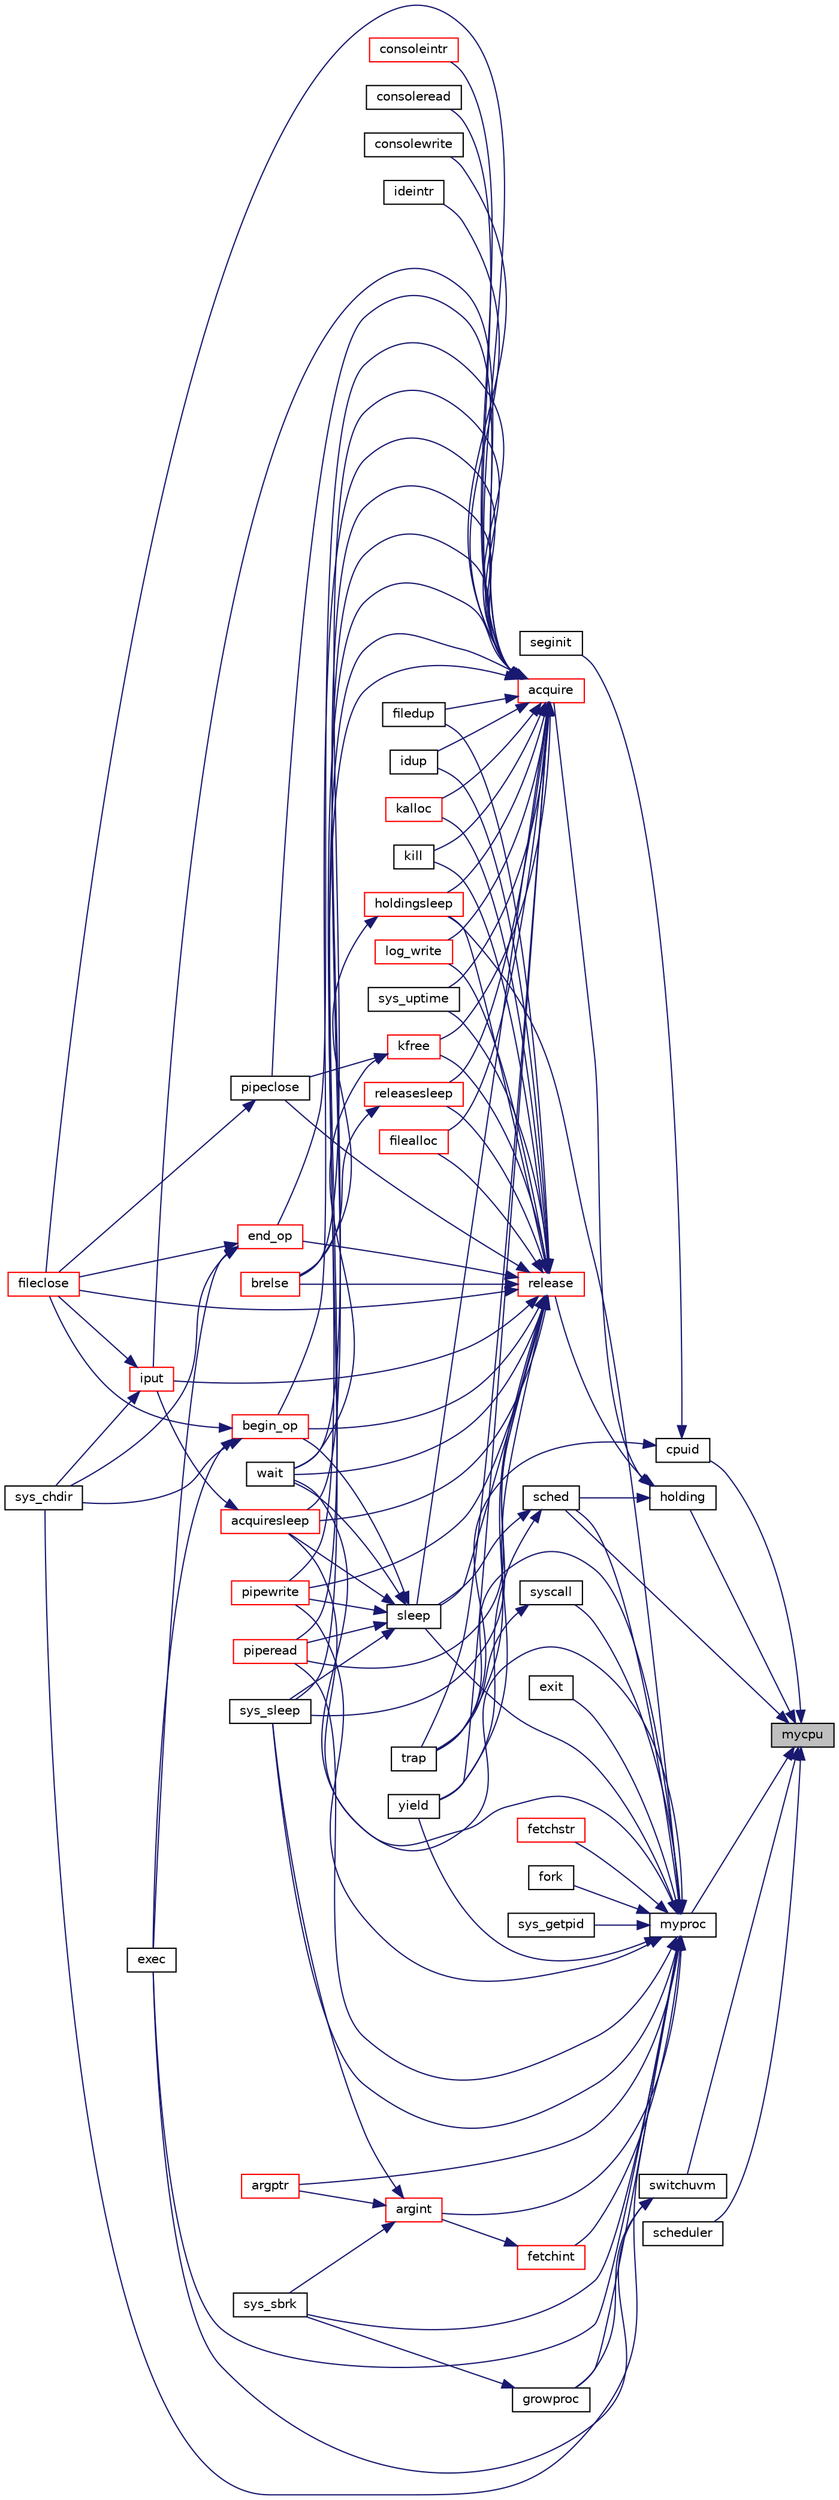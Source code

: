 digraph "mycpu"
{
 // LATEX_PDF_SIZE
  edge [fontname="Helvetica",fontsize="10",labelfontname="Helvetica",labelfontsize="10"];
  node [fontname="Helvetica",fontsize="10",shape=record];
  rankdir="RL";
  Node1 [label="mycpu",height=0.2,width=0.4,color="black", fillcolor="grey75", style="filled", fontcolor="black",tooltip=" "];
  Node1 -> Node2 [dir="back",color="midnightblue",fontsize="10",style="solid"];
  Node2 [label="cpuid",height=0.2,width=0.4,color="black", fillcolor="white", style="filled",URL="$d3/dda/proc_8c.html#a414dda255ed3c1e43e7922d10f9d2c6d",tooltip=" "];
  Node2 -> Node3 [dir="back",color="midnightblue",fontsize="10",style="solid"];
  Node3 [label="seginit",height=0.2,width=0.4,color="black", fillcolor="white", style="filled",URL="$de/de9/vm_8c.html#aaf5b2814a1dbf3ef0803dff58e0a76dc",tooltip=" "];
  Node2 -> Node4 [dir="back",color="midnightblue",fontsize="10",style="solid"];
  Node4 [label="trap",height=0.2,width=0.4,color="black", fillcolor="white", style="filled",URL="$dc/d6f/trap_8c.html#a372d166e36c086c91e5f5d81e5fead3a",tooltip=" "];
  Node1 -> Node5 [dir="back",color="midnightblue",fontsize="10",style="solid"];
  Node5 [label="holding",height=0.2,width=0.4,color="black", fillcolor="white", style="filled",URL="$d3/d2d/spinlock_8c.html#aea48df3e5cfb903179ad3dc78ab502d9",tooltip=" "];
  Node5 -> Node6 [dir="back",color="midnightblue",fontsize="10",style="solid"];
  Node6 [label="acquire",height=0.2,width=0.4,color="red", fillcolor="white", style="filled",URL="$d3/d2d/spinlock_8c.html#aed377f16a085b00de3a4b32392adbdfb",tooltip=" "];
  Node6 -> Node7 [dir="back",color="midnightblue",fontsize="10",style="solid"];
  Node7 [label="acquiresleep",height=0.2,width=0.4,color="red", fillcolor="white", style="filled",URL="$d8/dd1/sleeplock_8c.html#aaad2d7a86d4859982dd9a132f5128ff2",tooltip=" "];
  Node7 -> Node16 [dir="back",color="midnightblue",fontsize="10",style="solid"];
  Node16 [label="iput",height=0.2,width=0.4,color="red", fillcolor="white", style="filled",URL="$d2/d5a/fs_8c.html#ab3c447f135c68e4c3c1f8d5866f6e77b",tooltip=" "];
  Node16 -> Node18 [dir="back",color="midnightblue",fontsize="10",style="solid"];
  Node18 [label="fileclose",height=0.2,width=0.4,color="red", fillcolor="white", style="filled",URL="$d6/d13/file_8c.html#ae557c81ab89c24219146144bb6adaa2c",tooltip=" "];
  Node16 -> Node13 [dir="back",color="midnightblue",fontsize="10",style="solid"];
  Node13 [label="sys_chdir",height=0.2,width=0.4,color="black", fillcolor="white", style="filled",URL="$d1/d14/sysfile_8c.html#ad1c5f8693cb35b9605fee09eebdda640",tooltip=" "];
  Node6 -> Node22 [dir="back",color="midnightblue",fontsize="10",style="solid"];
  Node22 [label="begin_op",height=0.2,width=0.4,color="red", fillcolor="white", style="filled",URL="$d7/df8/log_8c.html#ac96aa31ffc0500e749c62c4d377c21c9",tooltip=" "];
  Node22 -> Node9 [dir="back",color="midnightblue",fontsize="10",style="solid"];
  Node9 [label="exec",height=0.2,width=0.4,color="black", fillcolor="white", style="filled",URL="$d8/ddb/user_8h.html#aa7b4aae4a12acd187e23396214aeca47",tooltip=" "];
  Node22 -> Node18 [dir="back",color="midnightblue",fontsize="10",style="solid"];
  Node22 -> Node13 [dir="back",color="midnightblue",fontsize="10",style="solid"];
  Node6 -> Node26 [dir="back",color="midnightblue",fontsize="10",style="solid"];
  Node26 [label="brelse",height=0.2,width=0.4,color="red", fillcolor="white", style="filled",URL="$d5/d64/defs_8h.html#aa31ec2f79e0456737a9680270bc1841b",tooltip=" "];
  Node6 -> Node33 [dir="back",color="midnightblue",fontsize="10",style="solid"];
  Node33 [label="consoleintr",height=0.2,width=0.4,color="red", fillcolor="white", style="filled",URL="$d5/d64/defs_8h.html#a9ec968a6fc407075634fe0e82a9c6862",tooltip=" "];
  Node6 -> Node36 [dir="back",color="midnightblue",fontsize="10",style="solid"];
  Node36 [label="consoleread",height=0.2,width=0.4,color="black", fillcolor="white", style="filled",URL="$d0/d56/console_8c.html#a28ac85a90987662e306ca8efbfe16074",tooltip=" "];
  Node6 -> Node37 [dir="back",color="midnightblue",fontsize="10",style="solid"];
  Node37 [label="consolewrite",height=0.2,width=0.4,color="black", fillcolor="white", style="filled",URL="$d0/d56/console_8c.html#a6af7eb39268127d389792cec37785666",tooltip=" "];
  Node6 -> Node38 [dir="back",color="midnightblue",fontsize="10",style="solid"];
  Node38 [label="end_op",height=0.2,width=0.4,color="red", fillcolor="white", style="filled",URL="$d7/df8/log_8c.html#ac0f12be0ca0de555e60b27b06a57a65b",tooltip=" "];
  Node38 -> Node9 [dir="back",color="midnightblue",fontsize="10",style="solid"];
  Node38 -> Node18 [dir="back",color="midnightblue",fontsize="10",style="solid"];
  Node38 -> Node13 [dir="back",color="midnightblue",fontsize="10",style="solid"];
  Node6 -> Node39 [dir="back",color="midnightblue",fontsize="10",style="solid"];
  Node39 [label="filealloc",height=0.2,width=0.4,color="red", fillcolor="white", style="filled",URL="$d6/d13/file_8c.html#a69d3d2dd94efa1f1ff8d0143f4d9b786",tooltip=" "];
  Node6 -> Node18 [dir="back",color="midnightblue",fontsize="10",style="solid"];
  Node6 -> Node40 [dir="back",color="midnightblue",fontsize="10",style="solid"];
  Node40 [label="filedup",height=0.2,width=0.4,color="black", fillcolor="white", style="filled",URL="$d6/d13/file_8c.html#a014992e93368bee9318b5e1ff575cb91",tooltip=" "];
  Node6 -> Node41 [dir="back",color="midnightblue",fontsize="10",style="solid"];
  Node41 [label="holdingsleep",height=0.2,width=0.4,color="red", fillcolor="white", style="filled",URL="$d8/dd1/sleeplock_8c.html#a6fdbe54cbecd8fc67d74793b27adcf05",tooltip=" "];
  Node41 -> Node26 [dir="back",color="midnightblue",fontsize="10",style="solid"];
  Node6 -> Node45 [dir="back",color="midnightblue",fontsize="10",style="solid"];
  Node45 [label="ideintr",height=0.2,width=0.4,color="black", fillcolor="white", style="filled",URL="$d9/d2f/ide_8c.html#a709693afdb9b89d848e684e7acde1f8f",tooltip=" "];
  Node6 -> Node46 [dir="back",color="midnightblue",fontsize="10",style="solid"];
  Node46 [label="idup",height=0.2,width=0.4,color="black", fillcolor="white", style="filled",URL="$d2/d5a/fs_8c.html#a6b41577cc09b2a009be8f84bfb500079",tooltip=" "];
  Node6 -> Node16 [dir="back",color="midnightblue",fontsize="10",style="solid"];
  Node6 -> Node47 [dir="back",color="midnightblue",fontsize="10",style="solid"];
  Node47 [label="kalloc",height=0.2,width=0.4,color="red", fillcolor="white", style="filled",URL="$d4/def/kalloc_8c.html#a3af104ba40b66dcec8363ac5a70907ed",tooltip=" "];
  Node6 -> Node52 [dir="back",color="midnightblue",fontsize="10",style="solid"];
  Node52 [label="kfree",height=0.2,width=0.4,color="red", fillcolor="white", style="filled",URL="$d4/def/kalloc_8c.html#aced59ecf8411235f6dffc065236711a5",tooltip=" "];
  Node52 -> Node58 [dir="back",color="midnightblue",fontsize="10",style="solid"];
  Node58 [label="pipeclose",height=0.2,width=0.4,color="black", fillcolor="white", style="filled",URL="$d1/d47/pipe_8c.html#a48642f54734698f6f881ee07723292cb",tooltip=" "];
  Node58 -> Node18 [dir="back",color="midnightblue",fontsize="10",style="solid"];
  Node52 -> Node57 [dir="back",color="midnightblue",fontsize="10",style="solid"];
  Node57 [label="wait",height=0.2,width=0.4,color="black", fillcolor="white", style="filled",URL="$d8/ddb/user_8h.html#af6f31822f7e737b4e414bdac1ccb59a4",tooltip=" "];
  Node6 -> Node59 [dir="back",color="midnightblue",fontsize="10",style="solid"];
  Node59 [label="kill",height=0.2,width=0.4,color="black", fillcolor="white", style="filled",URL="$d8/ddb/user_8h.html#ab893e9671d6bfe2b2604002a50639f21",tooltip=" "];
  Node6 -> Node60 [dir="back",color="midnightblue",fontsize="10",style="solid"];
  Node60 [label="log_write",height=0.2,width=0.4,color="red", fillcolor="white", style="filled",URL="$d7/df8/log_8c.html#a7eacb0fbebe5ce4c7d3ddea15908b13d",tooltip=" "];
  Node6 -> Node58 [dir="back",color="midnightblue",fontsize="10",style="solid"];
  Node6 -> Node61 [dir="back",color="midnightblue",fontsize="10",style="solid"];
  Node61 [label="piperead",height=0.2,width=0.4,color="red", fillcolor="white", style="filled",URL="$d1/d47/pipe_8c.html#ad4cce6144039b615d139f8660c60293a",tooltip=" "];
  Node6 -> Node62 [dir="back",color="midnightblue",fontsize="10",style="solid"];
  Node62 [label="pipewrite",height=0.2,width=0.4,color="red", fillcolor="white", style="filled",URL="$d1/d47/pipe_8c.html#acfca0fab7d2c0c0dcc56359c8febe14a",tooltip=" "];
  Node6 -> Node63 [dir="back",color="midnightblue",fontsize="10",style="solid"];
  Node63 [label="releasesleep",height=0.2,width=0.4,color="red", fillcolor="white", style="filled",URL="$d8/dd1/sleeplock_8c.html#aa997067c2c9bfef15af6fa0a10c20f4a",tooltip=" "];
  Node63 -> Node26 [dir="back",color="midnightblue",fontsize="10",style="solid"];
  Node6 -> Node64 [dir="back",color="midnightblue",fontsize="10",style="solid"];
  Node64 [label="sleep",height=0.2,width=0.4,color="black", fillcolor="white", style="filled",URL="$d3/dda/proc_8c.html#ae70cc0370342e46f6db3bec367232457",tooltip=" "];
  Node64 -> Node7 [dir="back",color="midnightblue",fontsize="10",style="solid"];
  Node64 -> Node22 [dir="back",color="midnightblue",fontsize="10",style="solid"];
  Node64 -> Node61 [dir="back",color="midnightblue",fontsize="10",style="solid"];
  Node64 -> Node62 [dir="back",color="midnightblue",fontsize="10",style="solid"];
  Node64 -> Node65 [dir="back",color="midnightblue",fontsize="10",style="solid"];
  Node65 [label="sys_sleep",height=0.2,width=0.4,color="black", fillcolor="white", style="filled",URL="$dd/d35/sysproc_8c.html#a59778ec9bfa6b6f2100b43fbba000573",tooltip=" "];
  Node64 -> Node57 [dir="back",color="midnightblue",fontsize="10",style="solid"];
  Node6 -> Node65 [dir="back",color="midnightblue",fontsize="10",style="solid"];
  Node6 -> Node66 [dir="back",color="midnightblue",fontsize="10",style="solid"];
  Node66 [label="sys_uptime",height=0.2,width=0.4,color="black", fillcolor="white", style="filled",URL="$dd/d35/sysproc_8c.html#aaf8553903ba8f2776247679d4db0d121",tooltip=" "];
  Node6 -> Node4 [dir="back",color="midnightblue",fontsize="10",style="solid"];
  Node6 -> Node57 [dir="back",color="midnightblue",fontsize="10",style="solid"];
  Node6 -> Node68 [dir="back",color="midnightblue",fontsize="10",style="solid"];
  Node68 [label="yield",height=0.2,width=0.4,color="black", fillcolor="white", style="filled",URL="$d3/dda/proc_8c.html#a7cb51f5c2b5cad3766f19eb69c92793b",tooltip=" "];
  Node5 -> Node69 [dir="back",color="midnightblue",fontsize="10",style="solid"];
  Node69 [label="release",height=0.2,width=0.4,color="red", fillcolor="white", style="filled",URL="$d3/d2d/spinlock_8c.html#a1cee376aa9a00e754bf5481cd5f3d97b",tooltip=" "];
  Node69 -> Node7 [dir="back",color="midnightblue",fontsize="10",style="solid"];
  Node69 -> Node22 [dir="back",color="midnightblue",fontsize="10",style="solid"];
  Node69 -> Node26 [dir="back",color="midnightblue",fontsize="10",style="solid"];
  Node69 -> Node38 [dir="back",color="midnightblue",fontsize="10",style="solid"];
  Node69 -> Node39 [dir="back",color="midnightblue",fontsize="10",style="solid"];
  Node69 -> Node18 [dir="back",color="midnightblue",fontsize="10",style="solid"];
  Node69 -> Node40 [dir="back",color="midnightblue",fontsize="10",style="solid"];
  Node69 -> Node41 [dir="back",color="midnightblue",fontsize="10",style="solid"];
  Node69 -> Node46 [dir="back",color="midnightblue",fontsize="10",style="solid"];
  Node69 -> Node16 [dir="back",color="midnightblue",fontsize="10",style="solid"];
  Node69 -> Node47 [dir="back",color="midnightblue",fontsize="10",style="solid"];
  Node69 -> Node52 [dir="back",color="midnightblue",fontsize="10",style="solid"];
  Node69 -> Node59 [dir="back",color="midnightblue",fontsize="10",style="solid"];
  Node69 -> Node60 [dir="back",color="midnightblue",fontsize="10",style="solid"];
  Node69 -> Node58 [dir="back",color="midnightblue",fontsize="10",style="solid"];
  Node69 -> Node61 [dir="back",color="midnightblue",fontsize="10",style="solid"];
  Node69 -> Node62 [dir="back",color="midnightblue",fontsize="10",style="solid"];
  Node69 -> Node63 [dir="back",color="midnightblue",fontsize="10",style="solid"];
  Node69 -> Node64 [dir="back",color="midnightblue",fontsize="10",style="solid"];
  Node69 -> Node65 [dir="back",color="midnightblue",fontsize="10",style="solid"];
  Node69 -> Node66 [dir="back",color="midnightblue",fontsize="10",style="solid"];
  Node69 -> Node4 [dir="back",color="midnightblue",fontsize="10",style="solid"];
  Node69 -> Node57 [dir="back",color="midnightblue",fontsize="10",style="solid"];
  Node69 -> Node68 [dir="back",color="midnightblue",fontsize="10",style="solid"];
  Node5 -> Node70 [dir="back",color="midnightblue",fontsize="10",style="solid"];
  Node70 [label="sched",height=0.2,width=0.4,color="black", fillcolor="white", style="filled",URL="$d3/dda/proc_8c.html#ad788da91743c333b5bed7c4a0dd12365",tooltip=" "];
  Node70 -> Node64 [dir="back",color="midnightblue",fontsize="10",style="solid"];
  Node70 -> Node68 [dir="back",color="midnightblue",fontsize="10",style="solid"];
  Node1 -> Node71 [dir="back",color="midnightblue",fontsize="10",style="solid"];
  Node71 [label="myproc",height=0.2,width=0.4,color="black", fillcolor="white", style="filled",URL="$d3/dda/proc_8c.html#aac2d0e6895b990d37e7c675637e9e40f",tooltip=" "];
  Node71 -> Node7 [dir="back",color="midnightblue",fontsize="10",style="solid"];
  Node71 -> Node72 [dir="back",color="midnightblue",fontsize="10",style="solid"];
  Node72 [label="argint",height=0.2,width=0.4,color="red", fillcolor="white", style="filled",URL="$db/dd8/syscall_8c.html#ade56ef2176f85cd61e7b91b400e7d4d3",tooltip=" "];
  Node72 -> Node73 [dir="back",color="midnightblue",fontsize="10",style="solid"];
  Node73 [label="argptr",height=0.2,width=0.4,color="red", fillcolor="white", style="filled",URL="$db/dd8/syscall_8c.html#a6ade9205d1f46b759cf93b60513a3421",tooltip=" "];
  Node72 -> Node50 [dir="back",color="midnightblue",fontsize="10",style="solid"];
  Node50 [label="sys_sbrk",height=0.2,width=0.4,color="black", fillcolor="white", style="filled",URL="$dd/d35/sysproc_8c.html#ab21d46be776cf6075a997af525a1a628",tooltip=" "];
  Node72 -> Node65 [dir="back",color="midnightblue",fontsize="10",style="solid"];
  Node71 -> Node73 [dir="back",color="midnightblue",fontsize="10",style="solid"];
  Node71 -> Node9 [dir="back",color="midnightblue",fontsize="10",style="solid"];
  Node71 -> Node77 [dir="back",color="midnightblue",fontsize="10",style="solid"];
  Node77 [label="exit",height=0.2,width=0.4,color="black", fillcolor="white", style="filled",URL="$d8/ddb/user_8h.html#ab3db880e623854a39a18d618e360323d",tooltip=" "];
  Node71 -> Node78 [dir="back",color="midnightblue",fontsize="10",style="solid"];
  Node78 [label="fetchint",height=0.2,width=0.4,color="red", fillcolor="white", style="filled",URL="$db/dd8/syscall_8c.html#a918cadc6c55aa7ac38982659c27a3a75",tooltip=" "];
  Node78 -> Node72 [dir="back",color="midnightblue",fontsize="10",style="solid"];
  Node71 -> Node79 [dir="back",color="midnightblue",fontsize="10",style="solid"];
  Node79 [label="fetchstr",height=0.2,width=0.4,color="red", fillcolor="white", style="filled",URL="$db/dd8/syscall_8c.html#ace37b4584713ab6bda44a282a298961f",tooltip=" "];
  Node71 -> Node80 [dir="back",color="midnightblue",fontsize="10",style="solid"];
  Node80 [label="fork",height=0.2,width=0.4,color="black", fillcolor="white", style="filled",URL="$d8/ddb/user_8h.html#acd2e1ded4bb6fce4500438bf928330f4",tooltip=" "];
  Node71 -> Node49 [dir="back",color="midnightblue",fontsize="10",style="solid"];
  Node49 [label="growproc",height=0.2,width=0.4,color="black", fillcolor="white", style="filled",URL="$d3/dda/proc_8c.html#a9c16214741f4fcd088e5eea468709328",tooltip=" "];
  Node49 -> Node50 [dir="back",color="midnightblue",fontsize="10",style="solid"];
  Node71 -> Node41 [dir="back",color="midnightblue",fontsize="10",style="solid"];
  Node71 -> Node61 [dir="back",color="midnightblue",fontsize="10",style="solid"];
  Node71 -> Node62 [dir="back",color="midnightblue",fontsize="10",style="solid"];
  Node71 -> Node70 [dir="back",color="midnightblue",fontsize="10",style="solid"];
  Node71 -> Node64 [dir="back",color="midnightblue",fontsize="10",style="solid"];
  Node71 -> Node13 [dir="back",color="midnightblue",fontsize="10",style="solid"];
  Node71 -> Node81 [dir="back",color="midnightblue",fontsize="10",style="solid"];
  Node81 [label="sys_getpid",height=0.2,width=0.4,color="black", fillcolor="white", style="filled",URL="$dd/d35/sysproc_8c.html#ac81965412a0725574b8c72afda11243e",tooltip=" "];
  Node71 -> Node50 [dir="back",color="midnightblue",fontsize="10",style="solid"];
  Node71 -> Node65 [dir="back",color="midnightblue",fontsize="10",style="solid"];
  Node71 -> Node82 [dir="back",color="midnightblue",fontsize="10",style="solid"];
  Node82 [label="syscall",height=0.2,width=0.4,color="black", fillcolor="white", style="filled",URL="$db/dd8/syscall_8c.html#acd6bcafe6626fe8e7d00cacdbc3cc4f1",tooltip=" "];
  Node82 -> Node4 [dir="back",color="midnightblue",fontsize="10",style="solid"];
  Node71 -> Node4 [dir="back",color="midnightblue",fontsize="10",style="solid"];
  Node71 -> Node57 [dir="back",color="midnightblue",fontsize="10",style="solid"];
  Node71 -> Node68 [dir="back",color="midnightblue",fontsize="10",style="solid"];
  Node1 -> Node70 [dir="back",color="midnightblue",fontsize="10",style="solid"];
  Node1 -> Node83 [dir="back",color="midnightblue",fontsize="10",style="solid"];
  Node83 [label="scheduler",height=0.2,width=0.4,color="black", fillcolor="white", style="filled",URL="$d3/dda/proc_8c.html#a9fa00b0be5d3c4781048861e2506eb63",tooltip=" "];
  Node1 -> Node84 [dir="back",color="midnightblue",fontsize="10",style="solid"];
  Node84 [label="switchuvm",height=0.2,width=0.4,color="black", fillcolor="white", style="filled",URL="$de/de9/vm_8c.html#a87c90f0ab2a1b11c2b55f4e483bb8493",tooltip=" "];
  Node84 -> Node9 [dir="back",color="midnightblue",fontsize="10",style="solid"];
  Node84 -> Node49 [dir="back",color="midnightblue",fontsize="10",style="solid"];
}
